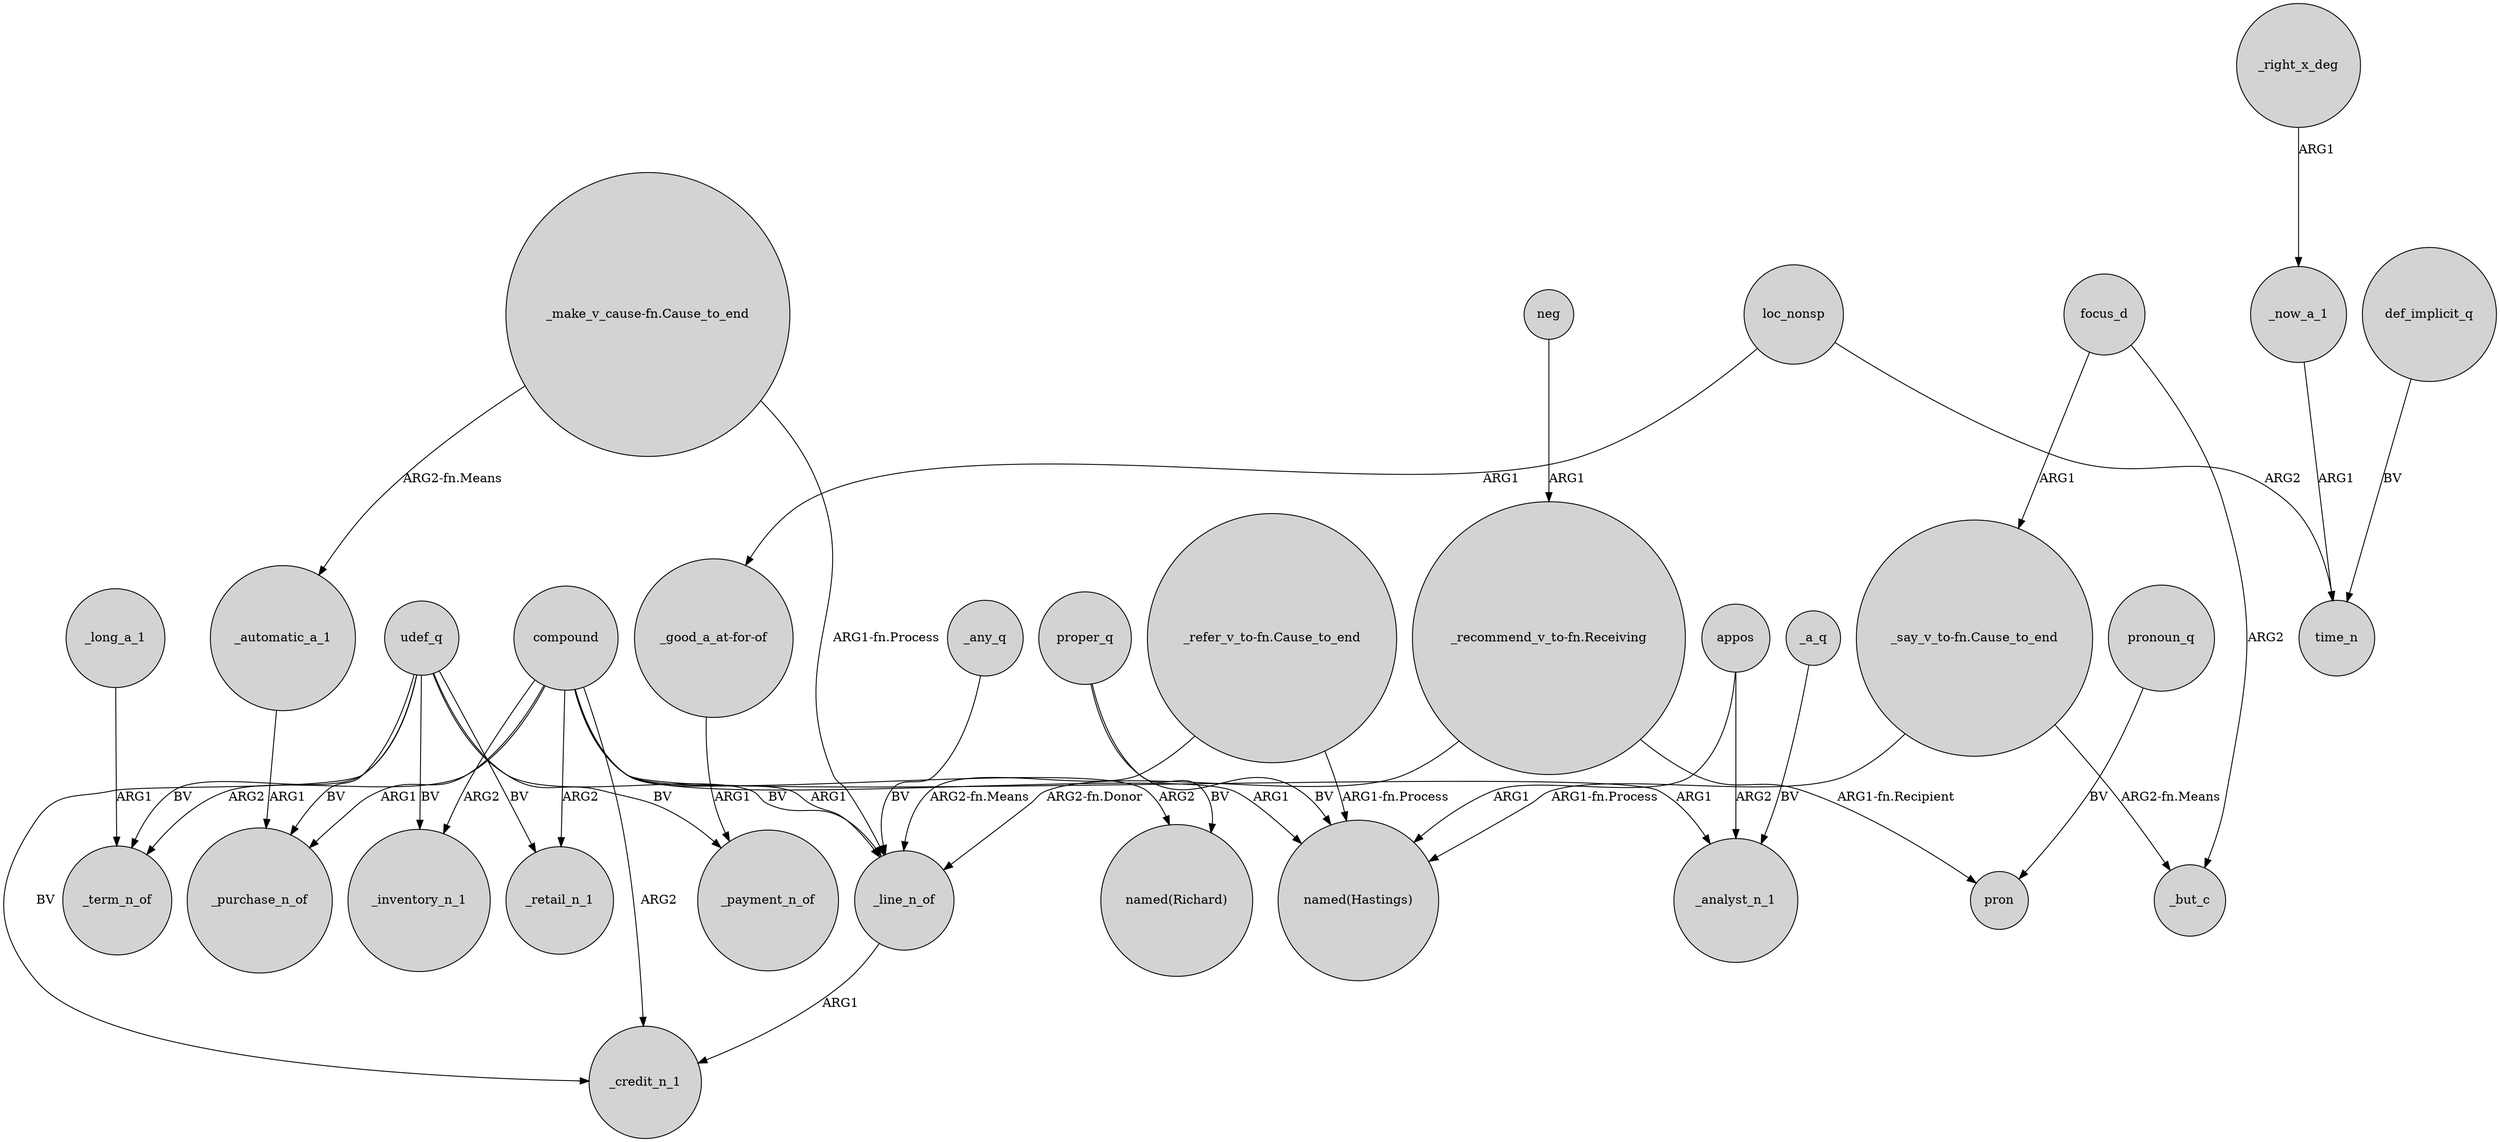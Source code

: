 digraph {
	node [shape=circle style=filled]
	udef_q -> _term_n_of [label=BV]
	compound -> _purchase_n_of [label=ARG1]
	udef_q -> _inventory_n_1 [label=BV]
	udef_q -> _line_n_of [label=BV]
	_line_n_of -> _credit_n_1 [label=ARG1]
	compound -> _term_n_of [label=ARG2]
	"_refer_v_to-fn.Cause_to_end" -> "named(Hastings)" [label="ARG1-fn.Process"]
	focus_d -> "_say_v_to-fn.Cause_to_end" [label=ARG1]
	focus_d -> _but_c [label=ARG2]
	"_recommend_v_to-fn.Receiving" -> pron [label="ARG1-fn.Recipient"]
	_any_q -> _line_n_of [label=BV]
	_long_a_1 -> _term_n_of [label=ARG1]
	proper_q -> "named(Hastings)" [label=BV]
	neg -> "_recommend_v_to-fn.Receiving" [label=ARG1]
	compound -> _retail_n_1 [label=ARG2]
	_now_a_1 -> time_n [label=ARG1]
	"_good_a_at-for-of" -> _payment_n_of [label=ARG1]
	_a_q -> _analyst_n_1 [label=BV]
	_right_x_deg -> _now_a_1 [label=ARG1]
	pronoun_q -> pron [label=BV]
	compound -> _line_n_of [label=ARG1]
	udef_q -> _retail_n_1 [label=BV]
	"_refer_v_to-fn.Cause_to_end" -> _line_n_of [label="ARG2-fn.Means"]
	udef_q -> _purchase_n_of [label=BV]
	appos -> _analyst_n_1 [label=ARG2]
	compound -> _analyst_n_1 [label=ARG1]
	"_recommend_v_to-fn.Receiving" -> _line_n_of [label="ARG2-fn.Donor"]
	_automatic_a_1 -> _purchase_n_of [label=ARG1]
	compound -> _credit_n_1 [label=ARG2]
	appos -> "named(Hastings)" [label=ARG1]
	udef_q -> _credit_n_1 [label=BV]
	udef_q -> _payment_n_of [label=BV]
	"_say_v_to-fn.Cause_to_end" -> _but_c [label="ARG2-fn.Means"]
	proper_q -> "named(Richard)" [label=BV]
	"_say_v_to-fn.Cause_to_end" -> "named(Hastings)" [label="ARG1-fn.Process"]
	loc_nonsp -> time_n [label=ARG2]
	"_make_v_cause-fn.Cause_to_end" -> _automatic_a_1 [label="ARG2-fn.Means"]
	compound -> "named(Hastings)" [label=ARG1]
	"_make_v_cause-fn.Cause_to_end" -> _line_n_of [label="ARG1-fn.Process"]
	loc_nonsp -> "_good_a_at-for-of" [label=ARG1]
	compound -> "named(Richard)" [label=ARG2]
	def_implicit_q -> time_n [label=BV]
	compound -> _inventory_n_1 [label=ARG2]
}
